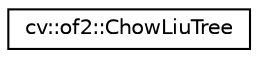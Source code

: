 digraph "Graphical Class Hierarchy"
{
 // LATEX_PDF_SIZE
  edge [fontname="Helvetica",fontsize="10",labelfontname="Helvetica",labelfontsize="10"];
  node [fontname="Helvetica",fontsize="10",shape=record];
  rankdir="LR";
  Node0 [label="cv::of2::ChowLiuTree",height=0.2,width=0.4,color="black", fillcolor="white", style="filled",URL="$classcv_1_1of2_1_1_chow_liu_tree.html",tooltip=" "];
}
